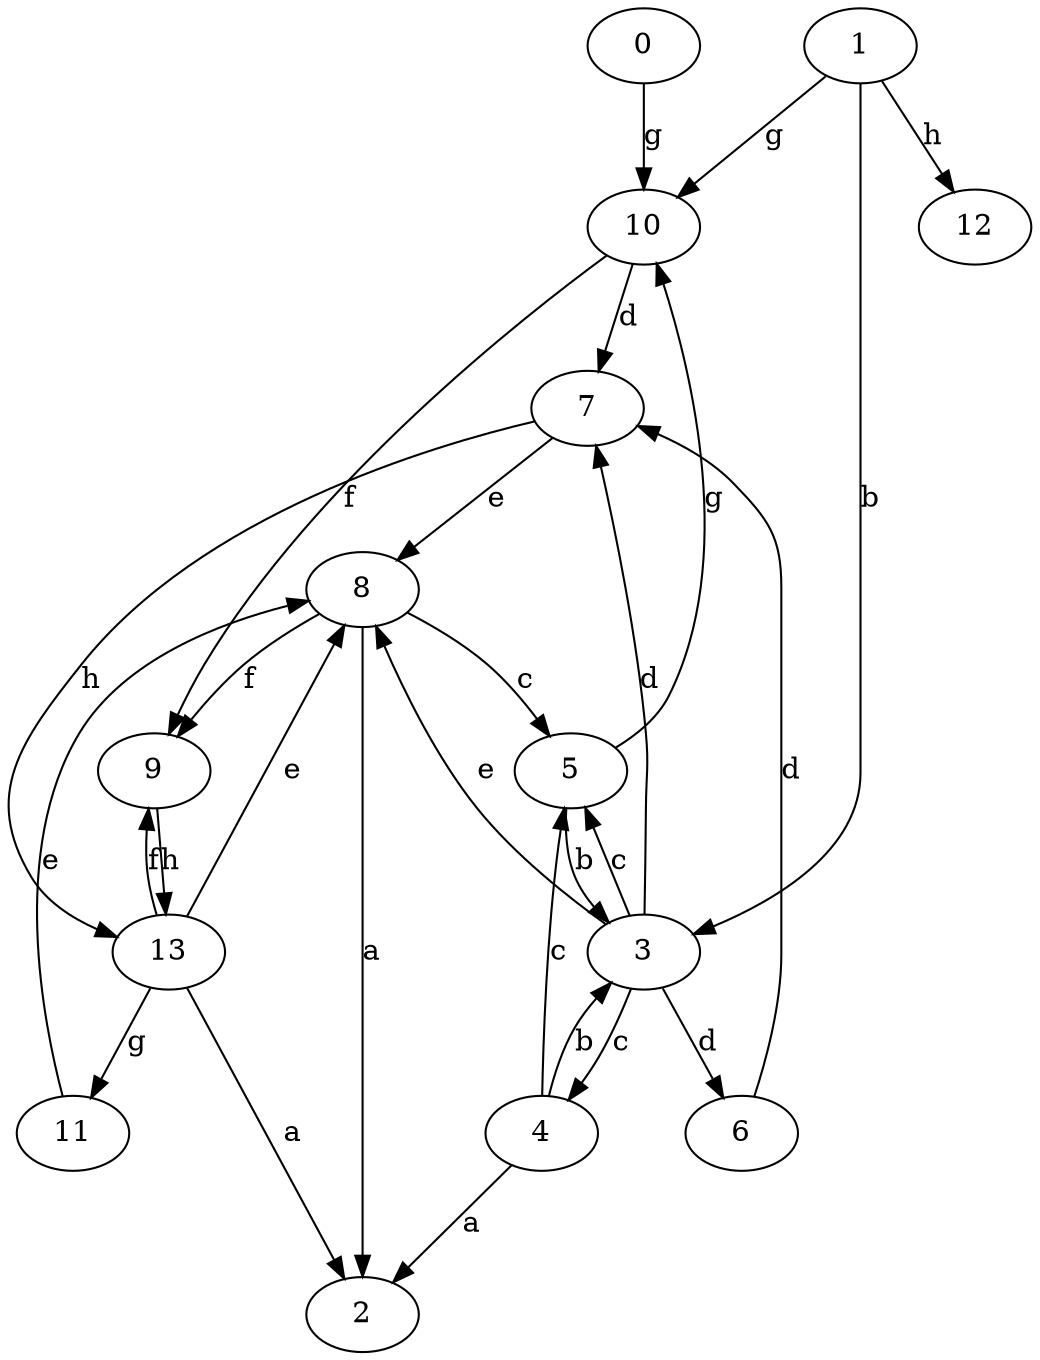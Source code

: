 strict digraph  {
0;
1;
2;
3;
4;
5;
6;
7;
8;
9;
10;
11;
12;
13;
0 -> 10  [label=g];
1 -> 3  [label=b];
1 -> 10  [label=g];
1 -> 12  [label=h];
3 -> 4  [label=c];
3 -> 5  [label=c];
3 -> 6  [label=d];
3 -> 7  [label=d];
3 -> 8  [label=e];
4 -> 2  [label=a];
4 -> 3  [label=b];
4 -> 5  [label=c];
5 -> 3  [label=b];
5 -> 10  [label=g];
6 -> 7  [label=d];
7 -> 8  [label=e];
7 -> 13  [label=h];
8 -> 2  [label=a];
8 -> 5  [label=c];
8 -> 9  [label=f];
9 -> 13  [label=h];
10 -> 7  [label=d];
10 -> 9  [label=f];
11 -> 8  [label=e];
13 -> 2  [label=a];
13 -> 8  [label=e];
13 -> 9  [label=f];
13 -> 11  [label=g];
}
